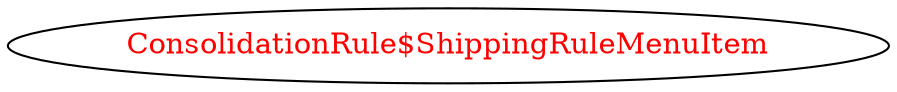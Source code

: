 digraph dependencyGraph {
 concentrate=true;
 ranksep="2.0";
 rankdir="LR"; 
 splines="ortho";
"ConsolidationRule$ShippingRuleMenuItem" [fontcolor="red"];
}
